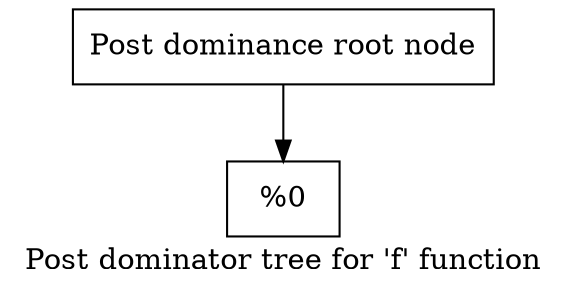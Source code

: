 digraph "Post dominator tree for 'f' function" {
	label="Post dominator tree for 'f' function";

	Node0x21e2320 [shape=record,label="{Post dominance root node}"];
	Node0x21e2320 -> Node0x21e2360;
	Node0x21e2360 [shape=record,label="{%0}"];
}
